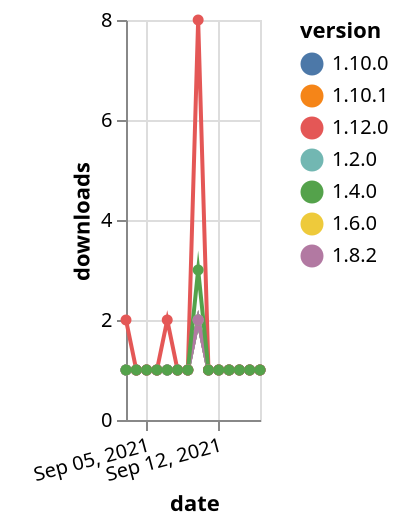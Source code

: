 {"$schema": "https://vega.github.io/schema/vega-lite/v5.json", "description": "A simple bar chart with embedded data.", "data": {"values": [{"date": "2021-09-03", "total": 192, "delta": 1, "version": "1.6.0"}, {"date": "2021-09-04", "total": 193, "delta": 1, "version": "1.6.0"}, {"date": "2021-09-05", "total": 194, "delta": 1, "version": "1.6.0"}, {"date": "2021-09-06", "total": 195, "delta": 1, "version": "1.6.0"}, {"date": "2021-09-07", "total": 196, "delta": 1, "version": "1.6.0"}, {"date": "2021-09-08", "total": 197, "delta": 1, "version": "1.6.0"}, {"date": "2021-09-09", "total": 198, "delta": 1, "version": "1.6.0"}, {"date": "2021-09-10", "total": 200, "delta": 2, "version": "1.6.0"}, {"date": "2021-09-11", "total": 201, "delta": 1, "version": "1.6.0"}, {"date": "2021-09-12", "total": 202, "delta": 1, "version": "1.6.0"}, {"date": "2021-09-13", "total": 203, "delta": 1, "version": "1.6.0"}, {"date": "2021-09-14", "total": 204, "delta": 1, "version": "1.6.0"}, {"date": "2021-09-15", "total": 205, "delta": 1, "version": "1.6.0"}, {"date": "2021-09-16", "total": 206, "delta": 1, "version": "1.6.0"}, {"date": "2021-09-03", "total": 151, "delta": 1, "version": "1.10.1"}, {"date": "2021-09-04", "total": 152, "delta": 1, "version": "1.10.1"}, {"date": "2021-09-05", "total": 153, "delta": 1, "version": "1.10.1"}, {"date": "2021-09-06", "total": 154, "delta": 1, "version": "1.10.1"}, {"date": "2021-09-07", "total": 155, "delta": 1, "version": "1.10.1"}, {"date": "2021-09-08", "total": 156, "delta": 1, "version": "1.10.1"}, {"date": "2021-09-09", "total": 157, "delta": 1, "version": "1.10.1"}, {"date": "2021-09-10", "total": 159, "delta": 2, "version": "1.10.1"}, {"date": "2021-09-11", "total": 160, "delta": 1, "version": "1.10.1"}, {"date": "2021-09-12", "total": 161, "delta": 1, "version": "1.10.1"}, {"date": "2021-09-13", "total": 162, "delta": 1, "version": "1.10.1"}, {"date": "2021-09-14", "total": 163, "delta": 1, "version": "1.10.1"}, {"date": "2021-09-15", "total": 164, "delta": 1, "version": "1.10.1"}, {"date": "2021-09-16", "total": 165, "delta": 1, "version": "1.10.1"}, {"date": "2021-09-03", "total": 186, "delta": 1, "version": "1.10.0"}, {"date": "2021-09-04", "total": 187, "delta": 1, "version": "1.10.0"}, {"date": "2021-09-05", "total": 188, "delta": 1, "version": "1.10.0"}, {"date": "2021-09-06", "total": 189, "delta": 1, "version": "1.10.0"}, {"date": "2021-09-07", "total": 190, "delta": 1, "version": "1.10.0"}, {"date": "2021-09-08", "total": 191, "delta": 1, "version": "1.10.0"}, {"date": "2021-09-09", "total": 192, "delta": 1, "version": "1.10.0"}, {"date": "2021-09-10", "total": 194, "delta": 2, "version": "1.10.0"}, {"date": "2021-09-11", "total": 195, "delta": 1, "version": "1.10.0"}, {"date": "2021-09-12", "total": 196, "delta": 1, "version": "1.10.0"}, {"date": "2021-09-13", "total": 197, "delta": 1, "version": "1.10.0"}, {"date": "2021-09-14", "total": 198, "delta": 1, "version": "1.10.0"}, {"date": "2021-09-15", "total": 199, "delta": 1, "version": "1.10.0"}, {"date": "2021-09-16", "total": 200, "delta": 1, "version": "1.10.0"}, {"date": "2021-09-03", "total": 252, "delta": 1, "version": "1.2.0"}, {"date": "2021-09-04", "total": 253, "delta": 1, "version": "1.2.0"}, {"date": "2021-09-05", "total": 254, "delta": 1, "version": "1.2.0"}, {"date": "2021-09-06", "total": 255, "delta": 1, "version": "1.2.0"}, {"date": "2021-09-07", "total": 256, "delta": 1, "version": "1.2.0"}, {"date": "2021-09-08", "total": 257, "delta": 1, "version": "1.2.0"}, {"date": "2021-09-09", "total": 258, "delta": 1, "version": "1.2.0"}, {"date": "2021-09-10", "total": 260, "delta": 2, "version": "1.2.0"}, {"date": "2021-09-11", "total": 261, "delta": 1, "version": "1.2.0"}, {"date": "2021-09-12", "total": 262, "delta": 1, "version": "1.2.0"}, {"date": "2021-09-13", "total": 263, "delta": 1, "version": "1.2.0"}, {"date": "2021-09-14", "total": 264, "delta": 1, "version": "1.2.0"}, {"date": "2021-09-15", "total": 265, "delta": 1, "version": "1.2.0"}, {"date": "2021-09-16", "total": 266, "delta": 1, "version": "1.2.0"}, {"date": "2021-09-03", "total": 166, "delta": 1, "version": "1.8.2"}, {"date": "2021-09-04", "total": 167, "delta": 1, "version": "1.8.2"}, {"date": "2021-09-05", "total": 168, "delta": 1, "version": "1.8.2"}, {"date": "2021-09-06", "total": 169, "delta": 1, "version": "1.8.2"}, {"date": "2021-09-07", "total": 170, "delta": 1, "version": "1.8.2"}, {"date": "2021-09-08", "total": 171, "delta": 1, "version": "1.8.2"}, {"date": "2021-09-09", "total": 172, "delta": 1, "version": "1.8.2"}, {"date": "2021-09-10", "total": 174, "delta": 2, "version": "1.8.2"}, {"date": "2021-09-11", "total": 175, "delta": 1, "version": "1.8.2"}, {"date": "2021-09-12", "total": 176, "delta": 1, "version": "1.8.2"}, {"date": "2021-09-13", "total": 177, "delta": 1, "version": "1.8.2"}, {"date": "2021-09-14", "total": 178, "delta": 1, "version": "1.8.2"}, {"date": "2021-09-15", "total": 179, "delta": 1, "version": "1.8.2"}, {"date": "2021-09-16", "total": 180, "delta": 1, "version": "1.8.2"}, {"date": "2021-09-03", "total": 142, "delta": 2, "version": "1.12.0"}, {"date": "2021-09-04", "total": 143, "delta": 1, "version": "1.12.0"}, {"date": "2021-09-05", "total": 144, "delta": 1, "version": "1.12.0"}, {"date": "2021-09-06", "total": 145, "delta": 1, "version": "1.12.0"}, {"date": "2021-09-07", "total": 147, "delta": 2, "version": "1.12.0"}, {"date": "2021-09-08", "total": 148, "delta": 1, "version": "1.12.0"}, {"date": "2021-09-09", "total": 149, "delta": 1, "version": "1.12.0"}, {"date": "2021-09-10", "total": 157, "delta": 8, "version": "1.12.0"}, {"date": "2021-09-11", "total": 158, "delta": 1, "version": "1.12.0"}, {"date": "2021-09-12", "total": 159, "delta": 1, "version": "1.12.0"}, {"date": "2021-09-13", "total": 160, "delta": 1, "version": "1.12.0"}, {"date": "2021-09-14", "total": 161, "delta": 1, "version": "1.12.0"}, {"date": "2021-09-15", "total": 162, "delta": 1, "version": "1.12.0"}, {"date": "2021-09-16", "total": 163, "delta": 1, "version": "1.12.0"}, {"date": "2021-09-03", "total": 354, "delta": 1, "version": "1.4.0"}, {"date": "2021-09-04", "total": 355, "delta": 1, "version": "1.4.0"}, {"date": "2021-09-05", "total": 356, "delta": 1, "version": "1.4.0"}, {"date": "2021-09-06", "total": 357, "delta": 1, "version": "1.4.0"}, {"date": "2021-09-07", "total": 358, "delta": 1, "version": "1.4.0"}, {"date": "2021-09-08", "total": 359, "delta": 1, "version": "1.4.0"}, {"date": "2021-09-09", "total": 360, "delta": 1, "version": "1.4.0"}, {"date": "2021-09-10", "total": 363, "delta": 3, "version": "1.4.0"}, {"date": "2021-09-11", "total": 364, "delta": 1, "version": "1.4.0"}, {"date": "2021-09-12", "total": 365, "delta": 1, "version": "1.4.0"}, {"date": "2021-09-13", "total": 366, "delta": 1, "version": "1.4.0"}, {"date": "2021-09-14", "total": 367, "delta": 1, "version": "1.4.0"}, {"date": "2021-09-15", "total": 368, "delta": 1, "version": "1.4.0"}, {"date": "2021-09-16", "total": 369, "delta": 1, "version": "1.4.0"}]}, "width": "container", "mark": {"type": "line", "point": {"filled": true}}, "encoding": {"x": {"field": "date", "type": "temporal", "timeUnit": "yearmonthdate", "title": "date", "axis": {"labelAngle": -15}}, "y": {"field": "delta", "type": "quantitative", "title": "downloads"}, "color": {"field": "version", "type": "nominal"}, "tooltip": {"field": "delta"}}}